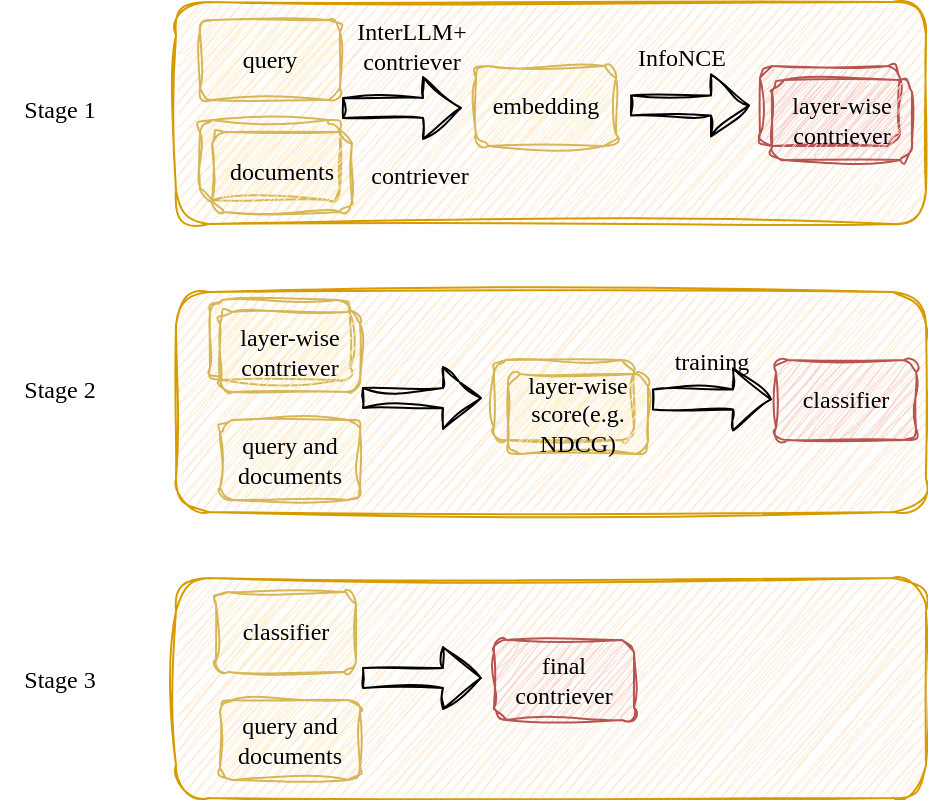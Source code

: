 <mxfile version="27.0.4">
  <diagram name="第 1 页" id="2bCFAPYy3Ok_It1608nk">
    <mxGraphModel dx="858" dy="552" grid="1" gridSize="10" guides="1" tooltips="1" connect="1" arrows="1" fold="1" page="1" pageScale="1" pageWidth="1169" pageHeight="827" math="0" shadow="0">
      <root>
        <mxCell id="0" />
        <mxCell id="1" parent="0" />
        <mxCell id="TraEb09-dWYpg7ymhTB3-35" value="" style="rounded=1;whiteSpace=wrap;html=1;fillColor=#ffe6cc;strokeColor=#d79b00;sketch=1;curveFitting=1;jiggle=2;fontFamily=Comic Sans MS;" vertex="1" parent="1">
          <mxGeometry x="158" y="196" width="375" height="110" as="geometry" />
        </mxCell>
        <mxCell id="TraEb09-dWYpg7ymhTB3-31" value="" style="rounded=1;whiteSpace=wrap;html=1;fillColor=#ffe6cc;strokeColor=#d79b00;sketch=1;curveFitting=1;jiggle=2;fontFamily=Comic Sans MS;" vertex="1" parent="1">
          <mxGeometry x="158" y="51" width="375" height="111" as="geometry" />
        </mxCell>
        <mxCell id="TraEb09-dWYpg7ymhTB3-1" value="query" style="rounded=1;whiteSpace=wrap;html=1;fillColor=#fff2cc;strokeColor=#d6b656;sketch=1;curveFitting=1;jiggle=2;fontFamily=Comic Sans MS;" vertex="1" parent="1">
          <mxGeometry x="170" y="60" width="70" height="40" as="geometry" />
        </mxCell>
        <mxCell id="TraEb09-dWYpg7ymhTB3-3" value="" style="rounded=1;whiteSpace=wrap;html=1;fillColor=#fff2cc;strokeColor=#d6b656;sketch=1;curveFitting=1;jiggle=2;fontFamily=Comic Sans MS;" vertex="1" parent="1">
          <mxGeometry x="170" y="110" width="70" height="40" as="geometry" />
        </mxCell>
        <mxCell id="TraEb09-dWYpg7ymhTB3-4" value="" style="shape=flexArrow;endArrow=classic;html=1;rounded=0;exitX=1;exitY=0;exitDx=0;exitDy=0;sketch=1;curveFitting=1;jiggle=2;fontFamily=Comic Sans MS;" edge="1" parent="1">
          <mxGeometry width="50" height="50" relative="1" as="geometry">
            <mxPoint x="241" y="104" as="sourcePoint" />
            <mxPoint x="301" y="104" as="targetPoint" />
          </mxGeometry>
        </mxCell>
        <mxCell id="TraEb09-dWYpg7ymhTB3-5" value="documents" style="rounded=1;whiteSpace=wrap;html=1;fillColor=#fff2cc;strokeColor=#d6b656;sketch=1;curveFitting=1;jiggle=2;fontFamily=Comic Sans MS;" vertex="1" parent="1">
          <mxGeometry x="176" y="116" width="70" height="40" as="geometry" />
        </mxCell>
        <mxCell id="TraEb09-dWYpg7ymhTB3-7" value="embedding" style="rounded=1;whiteSpace=wrap;html=1;fillColor=#fff2cc;strokeColor=#d6b656;sketch=1;curveFitting=1;jiggle=2;fontFamily=Comic Sans MS;" vertex="1" parent="1">
          <mxGeometry x="308" y="83" width="70" height="40" as="geometry" />
        </mxCell>
        <mxCell id="TraEb09-dWYpg7ymhTB3-8" value="" style="rounded=1;whiteSpace=wrap;html=1;fillColor=#f8cecc;strokeColor=#b85450;sketch=1;curveFitting=1;jiggle=2;fontFamily=Comic Sans MS;" vertex="1" parent="1">
          <mxGeometry x="450" y="83" width="70" height="40" as="geometry" />
        </mxCell>
        <mxCell id="TraEb09-dWYpg7ymhTB3-9" value="" style="shape=flexArrow;endArrow=classic;html=1;rounded=0;exitX=1;exitY=0;exitDx=0;exitDy=0;sketch=1;curveFitting=1;jiggle=2;fontFamily=Comic Sans MS;" edge="1" parent="1">
          <mxGeometry width="50" height="50" relative="1" as="geometry">
            <mxPoint x="385" y="102.71" as="sourcePoint" />
            <mxPoint x="445" y="102.71" as="targetPoint" />
          </mxGeometry>
        </mxCell>
        <mxCell id="TraEb09-dWYpg7ymhTB3-10" value="&lt;div&gt;layer-wise&lt;/div&gt;contriever" style="rounded=1;whiteSpace=wrap;html=1;fillColor=#f8cecc;strokeColor=#b85450;sketch=1;curveFitting=1;jiggle=2;fontFamily=Comic Sans MS;" vertex="1" parent="1">
          <mxGeometry x="456" y="90" width="70" height="40" as="geometry" />
        </mxCell>
        <mxCell id="TraEb09-dWYpg7ymhTB3-12" value="query and documents" style="rounded=1;whiteSpace=wrap;html=1;fillColor=#fff2cc;strokeColor=#d6b656;sketch=1;curveFitting=1;jiggle=2;fontFamily=Comic Sans MS;" vertex="1" parent="1">
          <mxGeometry x="180" y="260" width="70" height="40" as="geometry" />
        </mxCell>
        <mxCell id="TraEb09-dWYpg7ymhTB3-17" value="" style="rounded=1;whiteSpace=wrap;html=1;fillColor=#fff2cc;strokeColor=#d6b656;sketch=1;curveFitting=1;jiggle=2;fontFamily=Comic Sans MS;" vertex="1" parent="1">
          <mxGeometry x="175" y="200" width="70" height="40" as="geometry" />
        </mxCell>
        <mxCell id="TraEb09-dWYpg7ymhTB3-18" value="&lt;div&gt;layer-wise&lt;/div&gt;contriever" style="rounded=1;whiteSpace=wrap;html=1;fillColor=#fff2cc;strokeColor=#d6b656;sketch=1;curveFitting=1;jiggle=2;fontFamily=Comic Sans MS;" vertex="1" parent="1">
          <mxGeometry x="180" y="206" width="70" height="40" as="geometry" />
        </mxCell>
        <mxCell id="TraEb09-dWYpg7ymhTB3-20" value="" style="rounded=1;whiteSpace=wrap;html=1;fillColor=#fff2cc;strokeColor=#d6b656;sketch=1;curveFitting=1;jiggle=2;fontFamily=Comic Sans MS;" vertex="1" parent="1">
          <mxGeometry x="317" y="230" width="70" height="40" as="geometry" />
        </mxCell>
        <mxCell id="TraEb09-dWYpg7ymhTB3-21" value="&lt;div&gt;layer-wise&lt;/div&gt;score(e.g. NDCG)" style="rounded=1;whiteSpace=wrap;html=1;fillColor=#fff2cc;strokeColor=#d6b656;sketch=1;curveFitting=1;jiggle=2;fontFamily=Comic Sans MS;" vertex="1" parent="1">
          <mxGeometry x="324" y="237" width="70" height="40" as="geometry" />
        </mxCell>
        <mxCell id="TraEb09-dWYpg7ymhTB3-22" value="classifier" style="rounded=1;whiteSpace=wrap;html=1;fillColor=#f8cecc;strokeColor=#b85450;sketch=1;curveFitting=1;jiggle=2;fontFamily=Comic Sans MS;" vertex="1" parent="1">
          <mxGeometry x="458" y="230" width="70" height="40" as="geometry" />
        </mxCell>
        <mxCell id="TraEb09-dWYpg7ymhTB3-25" value="InfoNCE" style="text;html=1;align=center;verticalAlign=middle;whiteSpace=wrap;rounded=0;sketch=1;curveFitting=1;jiggle=2;fontFamily=Comic Sans MS;" vertex="1" parent="1">
          <mxGeometry x="381" y="64" width="60" height="30" as="geometry" />
        </mxCell>
        <mxCell id="TraEb09-dWYpg7ymhTB3-26" value="InterLLM&lt;span style=&quot;background-color: transparent; color: light-dark(rgb(0, 0, 0), rgb(255, 255, 255));&quot;&gt;+&lt;/span&gt;&lt;div&gt;contriever&lt;/div&gt;" style="text;html=1;align=center;verticalAlign=middle;whiteSpace=wrap;rounded=0;sketch=1;curveFitting=1;jiggle=2;fontFamily=Comic Sans MS;" vertex="1" parent="1">
          <mxGeometry x="246" y="51" width="60" height="43" as="geometry" />
        </mxCell>
        <mxCell id="TraEb09-dWYpg7ymhTB3-27" value="contriever" style="text;html=1;align=center;verticalAlign=middle;whiteSpace=wrap;rounded=0;sketch=1;curveFitting=1;jiggle=2;fontFamily=Comic Sans MS;" vertex="1" parent="1">
          <mxGeometry x="250" y="123" width="60" height="30" as="geometry" />
        </mxCell>
        <mxCell id="TraEb09-dWYpg7ymhTB3-33" value="" style="shape=flexArrow;endArrow=classic;html=1;rounded=0;exitX=1;exitY=0;exitDx=0;exitDy=0;sketch=1;curveFitting=1;jiggle=2;fontFamily=Comic Sans MS;" edge="1" parent="1">
          <mxGeometry width="50" height="50" relative="1" as="geometry">
            <mxPoint x="251" y="249" as="sourcePoint" />
            <mxPoint x="311" y="249" as="targetPoint" />
          </mxGeometry>
        </mxCell>
        <mxCell id="TraEb09-dWYpg7ymhTB3-34" value="" style="shape=flexArrow;endArrow=classic;html=1;rounded=0;exitX=1;exitY=0;exitDx=0;exitDy=0;sketch=1;curveFitting=1;jiggle=2;fontFamily=Comic Sans MS;" edge="1" parent="1">
          <mxGeometry width="50" height="50" relative="1" as="geometry">
            <mxPoint x="396" y="249.71" as="sourcePoint" />
            <mxPoint x="456" y="249.71" as="targetPoint" />
          </mxGeometry>
        </mxCell>
        <mxCell id="TraEb09-dWYpg7ymhTB3-36" value="training" style="text;html=1;align=center;verticalAlign=middle;whiteSpace=wrap;rounded=0;sketch=1;curveFitting=1;jiggle=2;fontFamily=Comic Sans MS;" vertex="1" parent="1">
          <mxGeometry x="396" y="216" width="60" height="30" as="geometry" />
        </mxCell>
        <mxCell id="TraEb09-dWYpg7ymhTB3-37" value="" style="rounded=1;whiteSpace=wrap;html=1;fillColor=#ffe6cc;strokeColor=#d79b00;sketch=1;curveFitting=1;jiggle=2;fontFamily=Comic Sans MS;" vertex="1" parent="1">
          <mxGeometry x="158" y="339" width="375" height="110" as="geometry" />
        </mxCell>
        <mxCell id="TraEb09-dWYpg7ymhTB3-38" value="query and documents" style="rounded=1;whiteSpace=wrap;html=1;fillColor=#fff2cc;strokeColor=#d6b656;sketch=1;curveFitting=1;jiggle=2;fontFamily=Comic Sans MS;" vertex="1" parent="1">
          <mxGeometry x="180" y="400" width="70" height="40" as="geometry" />
        </mxCell>
        <mxCell id="TraEb09-dWYpg7ymhTB3-39" value="classifier" style="rounded=1;whiteSpace=wrap;html=1;fillColor=#fff2cc;strokeColor=#d6b656;sketch=1;curveFitting=1;jiggle=2;fontFamily=Comic Sans MS;" vertex="1" parent="1">
          <mxGeometry x="178" y="346" width="70" height="40" as="geometry" />
        </mxCell>
        <mxCell id="TraEb09-dWYpg7ymhTB3-43" value="final contriever" style="rounded=1;whiteSpace=wrap;html=1;fillColor=#f8cecc;strokeColor=#b85450;sketch=1;curveFitting=1;jiggle=2;fontFamily=Comic Sans MS;" vertex="1" parent="1">
          <mxGeometry x="317" y="370" width="70" height="40" as="geometry" />
        </mxCell>
        <mxCell id="TraEb09-dWYpg7ymhTB3-44" value="" style="shape=flexArrow;endArrow=classic;html=1;rounded=0;exitX=1;exitY=0;exitDx=0;exitDy=0;sketch=1;curveFitting=1;jiggle=2;fontFamily=Comic Sans MS;" edge="1" parent="1">
          <mxGeometry width="50" height="50" relative="1" as="geometry">
            <mxPoint x="251" y="389" as="sourcePoint" />
            <mxPoint x="311" y="389" as="targetPoint" />
          </mxGeometry>
        </mxCell>
        <mxCell id="TraEb09-dWYpg7ymhTB3-47" value="Stage 1" style="text;html=1;align=center;verticalAlign=middle;whiteSpace=wrap;rounded=0;sketch=1;curveFitting=1;jiggle=2;fontFamily=Comic Sans MS;" vertex="1" parent="1">
          <mxGeometry x="70" y="90" width="60" height="30" as="geometry" />
        </mxCell>
        <mxCell id="TraEb09-dWYpg7ymhTB3-48" value="Stage 2" style="text;html=1;align=center;verticalAlign=middle;whiteSpace=wrap;rounded=0;sketch=1;curveFitting=1;jiggle=2;fontFamily=Comic Sans MS;" vertex="1" parent="1">
          <mxGeometry x="70" y="230" width="60" height="30" as="geometry" />
        </mxCell>
        <mxCell id="TraEb09-dWYpg7ymhTB3-49" value="Stage 3" style="text;html=1;align=center;verticalAlign=middle;whiteSpace=wrap;rounded=0;sketch=1;curveFitting=1;jiggle=2;fontFamily=Comic Sans MS;" vertex="1" parent="1">
          <mxGeometry x="70" y="375" width="60" height="30" as="geometry" />
        </mxCell>
      </root>
    </mxGraphModel>
  </diagram>
</mxfile>
